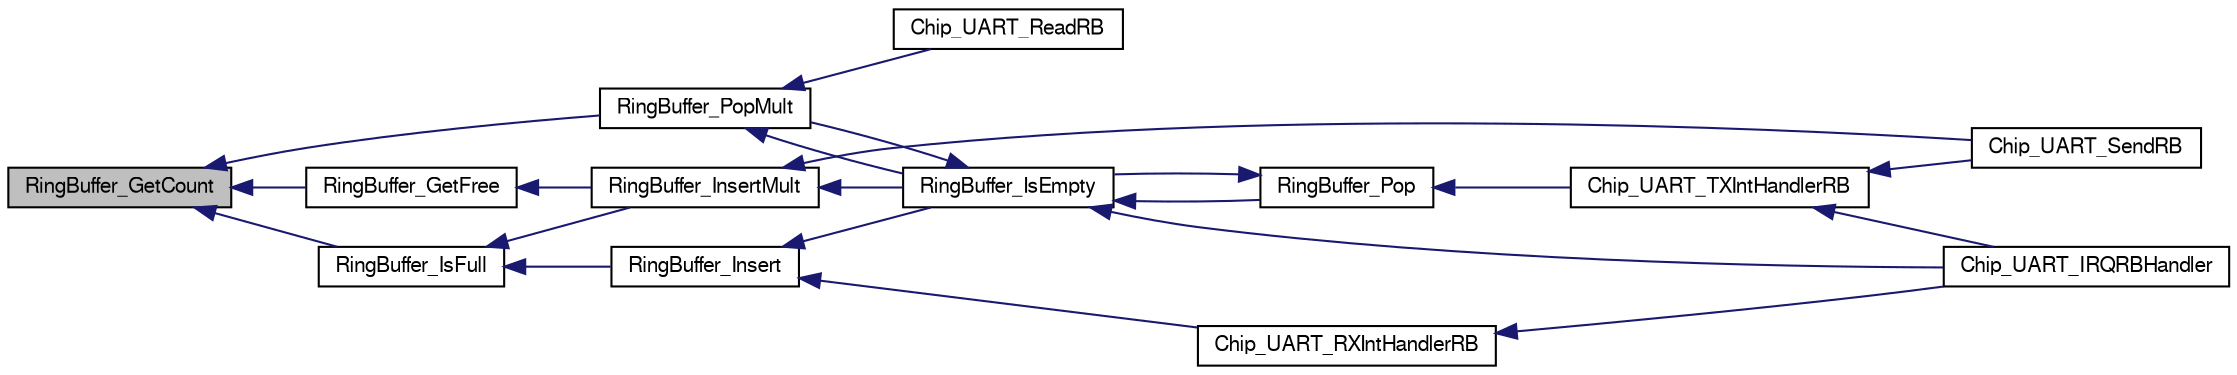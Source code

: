 digraph "RingBuffer_GetCount"
{
  edge [fontname="FreeSans",fontsize="10",labelfontname="FreeSans",labelfontsize="10"];
  node [fontname="FreeSans",fontsize="10",shape=record];
  rankdir="LR";
  Node1 [label="RingBuffer_GetCount",height=0.2,width=0.4,color="black", fillcolor="grey75", style="filled", fontcolor="black"];
  Node1 -> Node2 [dir="back",color="midnightblue",fontsize="10",style="solid"];
  Node2 [label="RingBuffer_PopMult",height=0.2,width=0.4,color="black", fillcolor="white", style="filled",URL="$group__Ring__Buffer.html#gae0ef7bb96d1fe84ae1441b7c214b1e56",tooltip="Pop an array of items from the ring buffer. "];
  Node2 -> Node3 [dir="back",color="midnightblue",fontsize="10",style="solid"];
  Node3 [label="RingBuffer_IsEmpty",height=0.2,width=0.4,color="black", fillcolor="white", style="filled",URL="$group__Ring__Buffer.html#ga6f03e04a69262864bde4f35fc6f3dfb5",tooltip="Return empty status of ring buffer. "];
  Node3 -> Node4 [dir="back",color="midnightblue",fontsize="10",style="solid"];
  Node4 [label="RingBuffer_Pop",height=0.2,width=0.4,color="black", fillcolor="white", style="filled",URL="$group__Ring__Buffer.html#gaf3ce7f43677c2b4c6eedb3cc4962b80d",tooltip="Pop an item from the ring buffer. "];
  Node4 -> Node3 [dir="back",color="midnightblue",fontsize="10",style="solid"];
  Node4 -> Node5 [dir="back",color="midnightblue",fontsize="10",style="solid"];
  Node5 [label="Chip_UART_TXIntHandlerRB",height=0.2,width=0.4,color="black", fillcolor="white", style="filled",URL="$group__UART__17XX__40XX.html#ga74df5e39960a1535118fcfe2fbe90d30",tooltip="UART transmit-only interrupt handler for ring buffers. "];
  Node5 -> Node6 [dir="back",color="midnightblue",fontsize="10",style="solid"];
  Node6 [label="Chip_UART_SendRB",height=0.2,width=0.4,color="black", fillcolor="white", style="filled",URL="$group__UART__17XX__40XX.html#ga6ed43ed19b9d2a32ece3e50bc2f651a9",tooltip="Populate a transmit ring buffer and start UART transmit. "];
  Node5 -> Node7 [dir="back",color="midnightblue",fontsize="10",style="solid"];
  Node7 [label="Chip_UART_IRQRBHandler",height=0.2,width=0.4,color="black", fillcolor="white", style="filled",URL="$group__UART__17XX__40XX.html#ga8ab537af48951658e60af145690b656e",tooltip="UART receive/transmit interrupt handler for ring buffers. "];
  Node3 -> Node2 [dir="back",color="midnightblue",fontsize="10",style="solid"];
  Node3 -> Node7 [dir="back",color="midnightblue",fontsize="10",style="solid"];
  Node2 -> Node8 [dir="back",color="midnightblue",fontsize="10",style="solid"];
  Node8 [label="Chip_UART_ReadRB",height=0.2,width=0.4,color="black", fillcolor="white", style="filled",URL="$group__UART__17XX__40XX.html#gab54219751466a0fa8d9e75f8689ac99d",tooltip="Copy data from a receive ring buffer. "];
  Node1 -> Node9 [dir="back",color="midnightblue",fontsize="10",style="solid"];
  Node9 [label="RingBuffer_GetFree",height=0.2,width=0.4,color="black", fillcolor="white", style="filled",URL="$group__Ring__Buffer.html#ga75424687def8979742338366d39c8559",tooltip="Return number of free items in the ring buffer. "];
  Node9 -> Node10 [dir="back",color="midnightblue",fontsize="10",style="solid"];
  Node10 [label="RingBuffer_InsertMult",height=0.2,width=0.4,color="black", fillcolor="white", style="filled",URL="$group__Ring__Buffer.html#gafeafb521d4e03052ab2c893fd0e388d5",tooltip="Insert an array of items into ring buffer. "];
  Node10 -> Node3 [dir="back",color="midnightblue",fontsize="10",style="solid"];
  Node10 -> Node6 [dir="back",color="midnightblue",fontsize="10",style="solid"];
  Node1 -> Node11 [dir="back",color="midnightblue",fontsize="10",style="solid"];
  Node11 [label="RingBuffer_IsFull",height=0.2,width=0.4,color="black", fillcolor="white", style="filled",URL="$group__Ring__Buffer.html#ga760da012435262add1d8d7aa79e873a0",tooltip="Return number of items in the ring buffer. "];
  Node11 -> Node12 [dir="back",color="midnightblue",fontsize="10",style="solid"];
  Node12 [label="RingBuffer_Insert",height=0.2,width=0.4,color="black", fillcolor="white", style="filled",URL="$group__Ring__Buffer.html#gaafdee54f2525b2c7a983d1a631b42226",tooltip="Insert a single item into ring buffer. "];
  Node12 -> Node3 [dir="back",color="midnightblue",fontsize="10",style="solid"];
  Node12 -> Node13 [dir="back",color="midnightblue",fontsize="10",style="solid"];
  Node13 [label="Chip_UART_RXIntHandlerRB",height=0.2,width=0.4,color="black", fillcolor="white", style="filled",URL="$group__UART__17XX__40XX.html#gafdd19a312a2bed6ff1ccb47d5b68c248",tooltip="UART receive-only interrupt handler for ring buffers. "];
  Node13 -> Node7 [dir="back",color="midnightblue",fontsize="10",style="solid"];
  Node11 -> Node10 [dir="back",color="midnightblue",fontsize="10",style="solid"];
}
